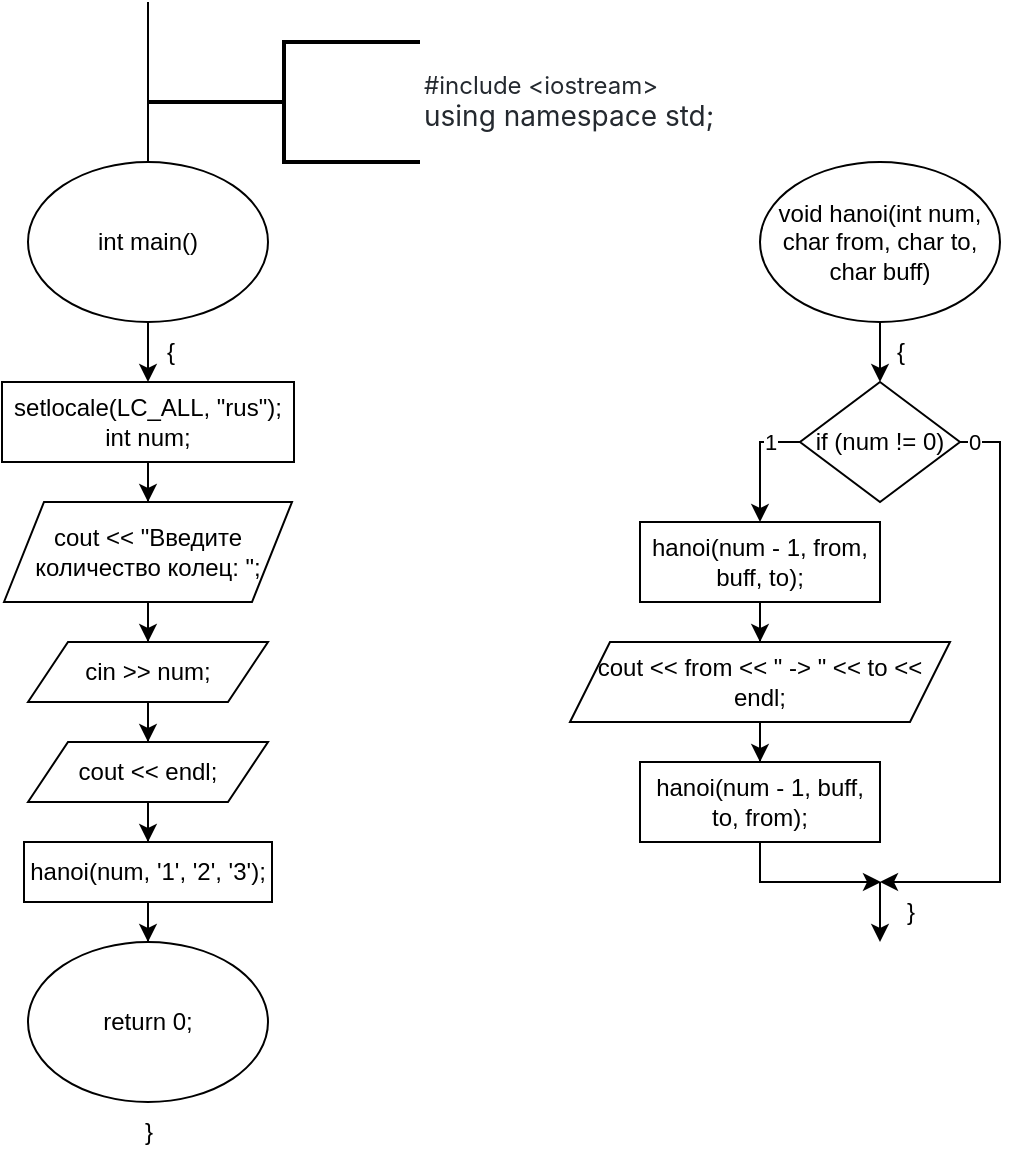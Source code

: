 <mxfile version="20.8.16" type="device"><diagram name="Страница 1" id="gcDt60N7jK0eCTy7Oaxi"><mxGraphModel dx="1161" dy="664" grid="1" gridSize="10" guides="1" tooltips="1" connect="1" arrows="1" fold="1" page="1" pageScale="1" pageWidth="827" pageHeight="1169" math="0" shadow="0"><root><mxCell id="0"/><mxCell id="1" parent="0"/><mxCell id="sxnHPJvaJj2CRW_7o38N-55" value="" style="edgeStyle=orthogonalEdgeStyle;rounded=0;orthogonalLoop=1;jettySize=auto;html=1;entryX=0.5;entryY=0;entryDx=0;entryDy=0;" edge="1" parent="1" source="sxnHPJvaJj2CRW_7o38N-2" target="sxnHPJvaJj2CRW_7o38N-197"><mxGeometry relative="1" as="geometry"><mxPoint x="414.091" y="210" as="targetPoint"/><Array as="points"><mxPoint x="414" y="210"/></Array></mxGeometry></mxCell><mxCell id="sxnHPJvaJj2CRW_7o38N-2" value="int main()" style="ellipse;whiteSpace=wrap;html=1;" vertex="1" parent="1"><mxGeometry x="354" y="100" width="120" height="80" as="geometry"/></mxCell><mxCell id="sxnHPJvaJj2CRW_7o38N-3" value="" style="endArrow=none;html=1;rounded=0;entryX=0.5;entryY=0;entryDx=0;entryDy=0;" edge="1" parent="1" target="sxnHPJvaJj2CRW_7o38N-2"><mxGeometry width="50" height="50" relative="1" as="geometry"><mxPoint x="414" y="20" as="sourcePoint"/><mxPoint x="440" y="250" as="targetPoint"/></mxGeometry></mxCell><mxCell id="sxnHPJvaJj2CRW_7o38N-4" value="&lt;div&gt;&lt;font face=&quot;-apple-system, BlinkMacSystemFont, Segoe UI, Noto Sans, Helvetica, Arial, sans-serif, Apple Color Emoji, Segoe UI Emoji&quot; color=&quot;#24292f&quot;&gt;#include &amp;lt;iostream&amp;gt;&lt;/font&gt;&lt;/div&gt;&lt;div&gt;&lt;font face=&quot;-apple-system, BlinkMacSystemFont, Segoe UI, Noto Sans, Helvetica, Arial, sans-serif, Apple Color Emoji, Segoe UI Emoji&quot; color=&quot;#24292f&quot;&gt;&lt;span style=&quot;font-size: 14px; background-color: rgb(255, 255, 255);&quot;&gt;using namespace std;&lt;/span&gt;&lt;/font&gt;&lt;/div&gt;" style="strokeWidth=2;html=1;shape=mxgraph.flowchart.annotation_2;align=left;labelPosition=right;pointerEvents=1;" vertex="1" parent="1"><mxGeometry x="414" y="40" width="136" height="60" as="geometry"/></mxCell><mxCell id="sxnHPJvaJj2CRW_7o38N-200" value="" style="edgeStyle=orthogonalEdgeStyle;rounded=0;orthogonalLoop=1;jettySize=auto;html=1;" edge="1" parent="1" source="sxnHPJvaJj2CRW_7o38N-197" target="sxnHPJvaJj2CRW_7o38N-199"><mxGeometry relative="1" as="geometry"/></mxCell><mxCell id="sxnHPJvaJj2CRW_7o38N-197" value="setlocale(LC_ALL, &quot;rus&quot;);&lt;br&gt;int num;" style="rounded=0;whiteSpace=wrap;html=1;" vertex="1" parent="1"><mxGeometry x="341" y="210" width="146" height="40" as="geometry"/></mxCell><mxCell id="sxnHPJvaJj2CRW_7o38N-198" value="{" style="text;html=1;align=center;verticalAlign=middle;resizable=0;points=[];autosize=1;strokeColor=none;fillColor=none;" vertex="1" parent="1"><mxGeometry x="410" y="180" width="30" height="30" as="geometry"/></mxCell><mxCell id="sxnHPJvaJj2CRW_7o38N-202" value="" style="edgeStyle=orthogonalEdgeStyle;rounded=0;orthogonalLoop=1;jettySize=auto;html=1;" edge="1" parent="1" source="sxnHPJvaJj2CRW_7o38N-199" target="sxnHPJvaJj2CRW_7o38N-201"><mxGeometry relative="1" as="geometry"/></mxCell><mxCell id="sxnHPJvaJj2CRW_7o38N-199" value="cout &lt;&lt; &quot;Введите количество колец: &quot;;" style="shape=parallelogram;perimeter=parallelogramPerimeter;whiteSpace=wrap;html=1;fixedSize=1;rounded=0;" vertex="1" parent="1"><mxGeometry x="342" y="270" width="144" height="50" as="geometry"/></mxCell><mxCell id="sxnHPJvaJj2CRW_7o38N-204" value="" style="edgeStyle=orthogonalEdgeStyle;rounded=0;orthogonalLoop=1;jettySize=auto;html=1;" edge="1" parent="1" source="sxnHPJvaJj2CRW_7o38N-201" target="sxnHPJvaJj2CRW_7o38N-203"><mxGeometry relative="1" as="geometry"/></mxCell><mxCell id="sxnHPJvaJj2CRW_7o38N-201" value="cin &gt;&gt; num;" style="shape=parallelogram;perimeter=parallelogramPerimeter;whiteSpace=wrap;html=1;fixedSize=1;rounded=0;" vertex="1" parent="1"><mxGeometry x="354" y="340" width="120" height="30" as="geometry"/></mxCell><mxCell id="sxnHPJvaJj2CRW_7o38N-206" value="" style="edgeStyle=orthogonalEdgeStyle;rounded=0;orthogonalLoop=1;jettySize=auto;html=1;" edge="1" parent="1" source="sxnHPJvaJj2CRW_7o38N-203" target="sxnHPJvaJj2CRW_7o38N-205"><mxGeometry relative="1" as="geometry"/></mxCell><mxCell id="sxnHPJvaJj2CRW_7o38N-203" value="cout &lt;&lt; endl;" style="shape=parallelogram;perimeter=parallelogramPerimeter;whiteSpace=wrap;html=1;fixedSize=1;rounded=0;" vertex="1" parent="1"><mxGeometry x="354" y="390" width="120" height="30" as="geometry"/></mxCell><mxCell id="sxnHPJvaJj2CRW_7o38N-209" value="" style="edgeStyle=orthogonalEdgeStyle;rounded=0;orthogonalLoop=1;jettySize=auto;html=1;" edge="1" parent="1" source="sxnHPJvaJj2CRW_7o38N-205" target="sxnHPJvaJj2CRW_7o38N-210"><mxGeometry relative="1" as="geometry"><mxPoint x="414" y="500" as="targetPoint"/></mxGeometry></mxCell><mxCell id="sxnHPJvaJj2CRW_7o38N-205" value="hanoi(num, '1', '2', '3');" style="whiteSpace=wrap;html=1;rounded=0;" vertex="1" parent="1"><mxGeometry x="352" y="440" width="124" height="30" as="geometry"/></mxCell><mxCell id="sxnHPJvaJj2CRW_7o38N-210" value="return 0;" style="ellipse;whiteSpace=wrap;html=1;" vertex="1" parent="1"><mxGeometry x="354" y="490" width="120" height="80" as="geometry"/></mxCell><mxCell id="sxnHPJvaJj2CRW_7o38N-211" value="}" style="text;html=1;align=center;verticalAlign=middle;resizable=0;points=[];autosize=1;strokeColor=none;fillColor=none;" vertex="1" parent="1"><mxGeometry x="399" y="570" width="30" height="30" as="geometry"/></mxCell><mxCell id="sxnHPJvaJj2CRW_7o38N-214" value="" style="edgeStyle=orthogonalEdgeStyle;rounded=0;orthogonalLoop=1;jettySize=auto;html=1;" edge="1" parent="1" source="sxnHPJvaJj2CRW_7o38N-212" target="sxnHPJvaJj2CRW_7o38N-213"><mxGeometry relative="1" as="geometry"/></mxCell><mxCell id="sxnHPJvaJj2CRW_7o38N-212" value="void hanoi(int num, char from, char to, char buff)" style="ellipse;whiteSpace=wrap;html=1;" vertex="1" parent="1"><mxGeometry x="720" y="100" width="120" height="80" as="geometry"/></mxCell><mxCell id="sxnHPJvaJj2CRW_7o38N-217" value="" style="edgeStyle=orthogonalEdgeStyle;rounded=0;orthogonalLoop=1;jettySize=auto;html=1;exitX=0;exitY=0.5;exitDx=0;exitDy=0;" edge="1" parent="1" source="sxnHPJvaJj2CRW_7o38N-213" target="sxnHPJvaJj2CRW_7o38N-216"><mxGeometry relative="1" as="geometry"/></mxCell><mxCell id="sxnHPJvaJj2CRW_7o38N-225" value="1" style="edgeLabel;html=1;align=center;verticalAlign=middle;resizable=0;points=[];" vertex="1" connectable="0" parent="sxnHPJvaJj2CRW_7o38N-217"><mxGeometry x="-0.493" relative="1" as="geometry"><mxPoint as="offset"/></mxGeometry></mxCell><mxCell id="sxnHPJvaJj2CRW_7o38N-223" style="edgeStyle=orthogonalEdgeStyle;rounded=0;orthogonalLoop=1;jettySize=auto;html=1;exitX=1;exitY=0.5;exitDx=0;exitDy=0;" edge="1" parent="1" source="sxnHPJvaJj2CRW_7o38N-213"><mxGeometry relative="1" as="geometry"><mxPoint x="780" y="460" as="targetPoint"/><Array as="points"><mxPoint x="840" y="240"/><mxPoint x="840" y="460"/></Array></mxGeometry></mxCell><mxCell id="sxnHPJvaJj2CRW_7o38N-226" value="0" style="edgeLabel;html=1;align=center;verticalAlign=middle;resizable=0;points=[];" vertex="1" connectable="0" parent="sxnHPJvaJj2CRW_7o38N-223"><mxGeometry x="-0.89" relative="1" as="geometry"><mxPoint x="-10" as="offset"/></mxGeometry></mxCell><mxCell id="sxnHPJvaJj2CRW_7o38N-213" value="if (num != 0)" style="rhombus;whiteSpace=wrap;html=1;" vertex="1" parent="1"><mxGeometry x="740" y="210" width="80" height="60" as="geometry"/></mxCell><mxCell id="sxnHPJvaJj2CRW_7o38N-215" value="{" style="text;html=1;align=center;verticalAlign=middle;resizable=0;points=[];autosize=1;strokeColor=none;fillColor=none;" vertex="1" parent="1"><mxGeometry x="775" y="180" width="30" height="30" as="geometry"/></mxCell><mxCell id="sxnHPJvaJj2CRW_7o38N-220" value="" style="edgeStyle=orthogonalEdgeStyle;rounded=0;orthogonalLoop=1;jettySize=auto;html=1;" edge="1" parent="1" source="sxnHPJvaJj2CRW_7o38N-216" target="sxnHPJvaJj2CRW_7o38N-219"><mxGeometry relative="1" as="geometry"/></mxCell><mxCell id="sxnHPJvaJj2CRW_7o38N-216" value="hanoi(num - 1, from, buff, to);" style="whiteSpace=wrap;html=1;" vertex="1" parent="1"><mxGeometry x="660" y="280" width="120" height="40" as="geometry"/></mxCell><mxCell id="sxnHPJvaJj2CRW_7o38N-222" value="" style="edgeStyle=orthogonalEdgeStyle;rounded=0;orthogonalLoop=1;jettySize=auto;html=1;" edge="1" parent="1" source="sxnHPJvaJj2CRW_7o38N-219" target="sxnHPJvaJj2CRW_7o38N-221"><mxGeometry relative="1" as="geometry"/></mxCell><mxCell id="sxnHPJvaJj2CRW_7o38N-219" value="cout &lt;&lt; from &lt;&lt; &quot; -&gt; &quot; &lt;&lt; to &lt;&lt; endl;" style="shape=parallelogram;perimeter=parallelogramPerimeter;whiteSpace=wrap;html=1;fixedSize=1;" vertex="1" parent="1"><mxGeometry x="625" y="340" width="190" height="40" as="geometry"/></mxCell><mxCell id="sxnHPJvaJj2CRW_7o38N-224" style="edgeStyle=orthogonalEdgeStyle;rounded=0;orthogonalLoop=1;jettySize=auto;html=1;" edge="1" parent="1" source="sxnHPJvaJj2CRW_7o38N-221"><mxGeometry relative="1" as="geometry"><mxPoint x="780" y="460" as="targetPoint"/></mxGeometry></mxCell><mxCell id="sxnHPJvaJj2CRW_7o38N-221" value="hanoi(num - 1, buff, to, from);" style="whiteSpace=wrap;html=1;" vertex="1" parent="1"><mxGeometry x="660" y="400" width="120" height="40" as="geometry"/></mxCell><mxCell id="sxnHPJvaJj2CRW_7o38N-227" value="" style="endArrow=classic;html=1;rounded=0;" edge="1" parent="1"><mxGeometry width="50" height="50" relative="1" as="geometry"><mxPoint x="780" y="460" as="sourcePoint"/><mxPoint x="780" y="490" as="targetPoint"/></mxGeometry></mxCell><mxCell id="sxnHPJvaJj2CRW_7o38N-228" value="}" style="text;html=1;align=center;verticalAlign=middle;resizable=0;points=[];autosize=1;strokeColor=none;fillColor=none;" vertex="1" parent="1"><mxGeometry x="780" y="460" width="30" height="30" as="geometry"/></mxCell></root></mxGraphModel></diagram></mxfile>